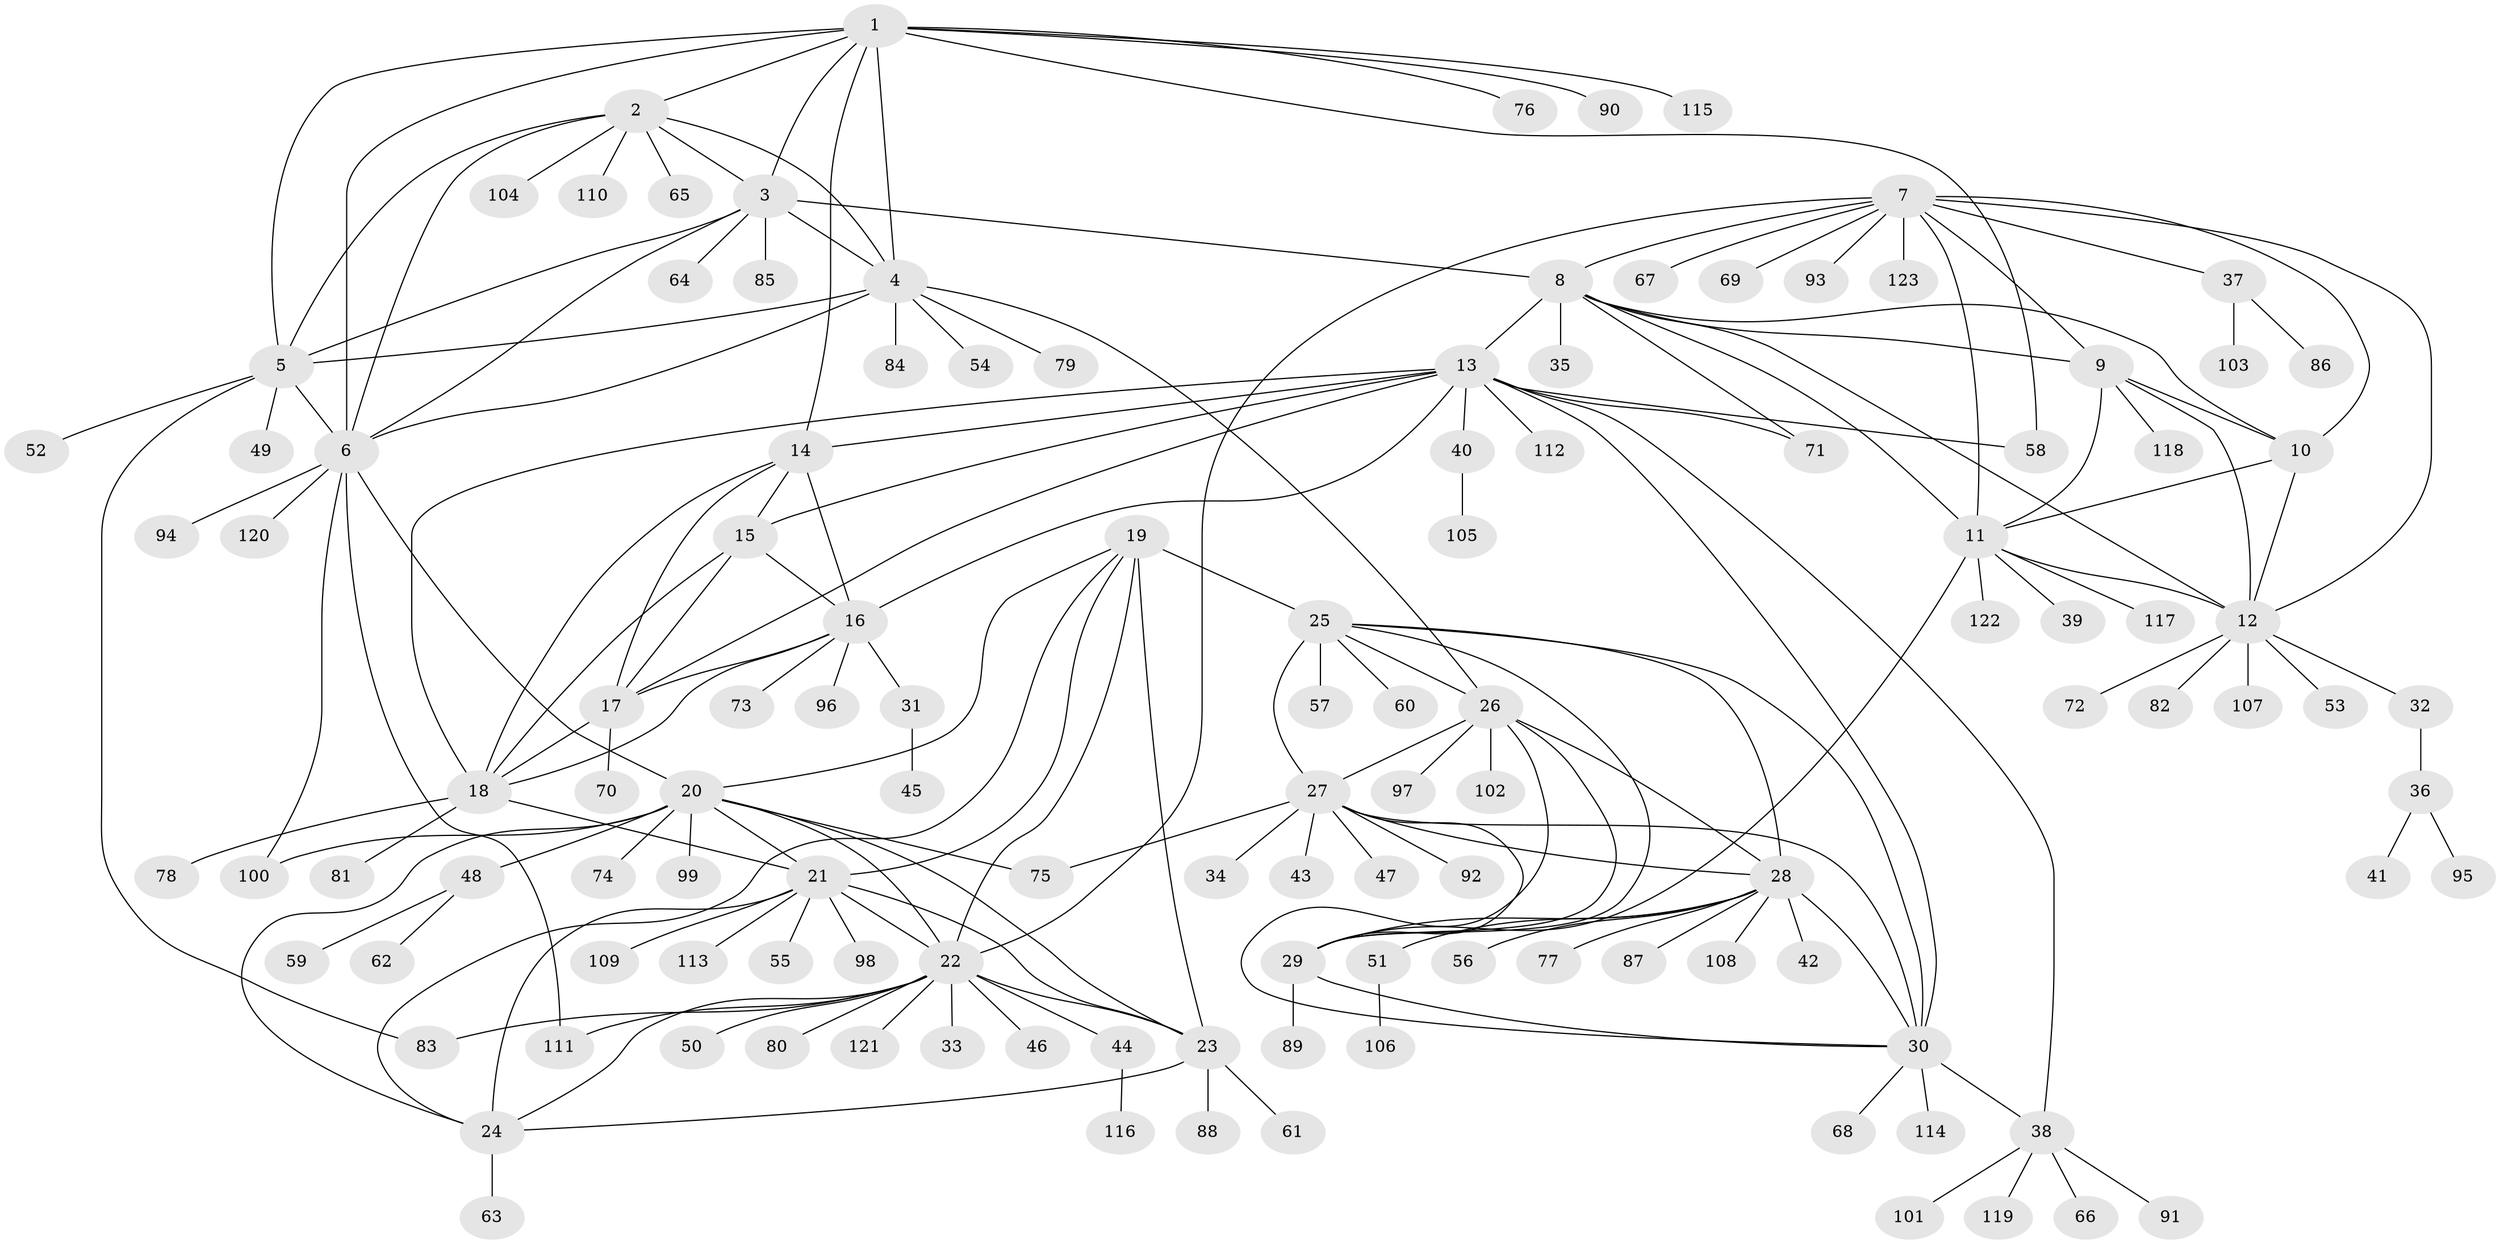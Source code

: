 // Generated by graph-tools (version 1.1) at 2025/26/03/09/25 03:26:41]
// undirected, 123 vertices, 185 edges
graph export_dot {
graph [start="1"]
  node [color=gray90,style=filled];
  1;
  2;
  3;
  4;
  5;
  6;
  7;
  8;
  9;
  10;
  11;
  12;
  13;
  14;
  15;
  16;
  17;
  18;
  19;
  20;
  21;
  22;
  23;
  24;
  25;
  26;
  27;
  28;
  29;
  30;
  31;
  32;
  33;
  34;
  35;
  36;
  37;
  38;
  39;
  40;
  41;
  42;
  43;
  44;
  45;
  46;
  47;
  48;
  49;
  50;
  51;
  52;
  53;
  54;
  55;
  56;
  57;
  58;
  59;
  60;
  61;
  62;
  63;
  64;
  65;
  66;
  67;
  68;
  69;
  70;
  71;
  72;
  73;
  74;
  75;
  76;
  77;
  78;
  79;
  80;
  81;
  82;
  83;
  84;
  85;
  86;
  87;
  88;
  89;
  90;
  91;
  92;
  93;
  94;
  95;
  96;
  97;
  98;
  99;
  100;
  101;
  102;
  103;
  104;
  105;
  106;
  107;
  108;
  109;
  110;
  111;
  112;
  113;
  114;
  115;
  116;
  117;
  118;
  119;
  120;
  121;
  122;
  123;
  1 -- 2;
  1 -- 3;
  1 -- 4;
  1 -- 5;
  1 -- 6;
  1 -- 14;
  1 -- 58;
  1 -- 76;
  1 -- 90;
  1 -- 115;
  2 -- 3;
  2 -- 4;
  2 -- 5;
  2 -- 6;
  2 -- 65;
  2 -- 104;
  2 -- 110;
  3 -- 4;
  3 -- 5;
  3 -- 6;
  3 -- 8;
  3 -- 64;
  3 -- 85;
  4 -- 5;
  4 -- 6;
  4 -- 26;
  4 -- 54;
  4 -- 79;
  4 -- 84;
  5 -- 6;
  5 -- 49;
  5 -- 52;
  5 -- 83;
  6 -- 20;
  6 -- 94;
  6 -- 100;
  6 -- 111;
  6 -- 120;
  7 -- 8;
  7 -- 9;
  7 -- 10;
  7 -- 11;
  7 -- 12;
  7 -- 22;
  7 -- 37;
  7 -- 67;
  7 -- 69;
  7 -- 93;
  7 -- 123;
  8 -- 9;
  8 -- 10;
  8 -- 11;
  8 -- 12;
  8 -- 13;
  8 -- 35;
  8 -- 71;
  9 -- 10;
  9 -- 11;
  9 -- 12;
  9 -- 118;
  10 -- 11;
  10 -- 12;
  11 -- 12;
  11 -- 29;
  11 -- 39;
  11 -- 117;
  11 -- 122;
  12 -- 32;
  12 -- 53;
  12 -- 72;
  12 -- 82;
  12 -- 107;
  13 -- 14;
  13 -- 15;
  13 -- 16;
  13 -- 17;
  13 -- 18;
  13 -- 30;
  13 -- 38;
  13 -- 40;
  13 -- 58;
  13 -- 71;
  13 -- 112;
  14 -- 15;
  14 -- 16;
  14 -- 17;
  14 -- 18;
  15 -- 16;
  15 -- 17;
  15 -- 18;
  16 -- 17;
  16 -- 18;
  16 -- 31;
  16 -- 73;
  16 -- 96;
  17 -- 18;
  17 -- 70;
  18 -- 21;
  18 -- 78;
  18 -- 81;
  19 -- 20;
  19 -- 21;
  19 -- 22;
  19 -- 23;
  19 -- 24;
  19 -- 25;
  20 -- 21;
  20 -- 22;
  20 -- 23;
  20 -- 24;
  20 -- 48;
  20 -- 74;
  20 -- 75;
  20 -- 99;
  20 -- 100;
  21 -- 22;
  21 -- 23;
  21 -- 24;
  21 -- 55;
  21 -- 98;
  21 -- 109;
  21 -- 113;
  22 -- 23;
  22 -- 24;
  22 -- 33;
  22 -- 44;
  22 -- 46;
  22 -- 50;
  22 -- 80;
  22 -- 83;
  22 -- 111;
  22 -- 121;
  23 -- 24;
  23 -- 61;
  23 -- 88;
  24 -- 63;
  25 -- 26;
  25 -- 27;
  25 -- 28;
  25 -- 29;
  25 -- 30;
  25 -- 57;
  25 -- 60;
  26 -- 27;
  26 -- 28;
  26 -- 29;
  26 -- 30;
  26 -- 97;
  26 -- 102;
  27 -- 28;
  27 -- 29;
  27 -- 30;
  27 -- 34;
  27 -- 43;
  27 -- 47;
  27 -- 75;
  27 -- 92;
  28 -- 29;
  28 -- 30;
  28 -- 42;
  28 -- 51;
  28 -- 56;
  28 -- 77;
  28 -- 87;
  28 -- 108;
  29 -- 30;
  29 -- 89;
  30 -- 38;
  30 -- 68;
  30 -- 114;
  31 -- 45;
  32 -- 36;
  36 -- 41;
  36 -- 95;
  37 -- 86;
  37 -- 103;
  38 -- 66;
  38 -- 91;
  38 -- 101;
  38 -- 119;
  40 -- 105;
  44 -- 116;
  48 -- 59;
  48 -- 62;
  51 -- 106;
}
